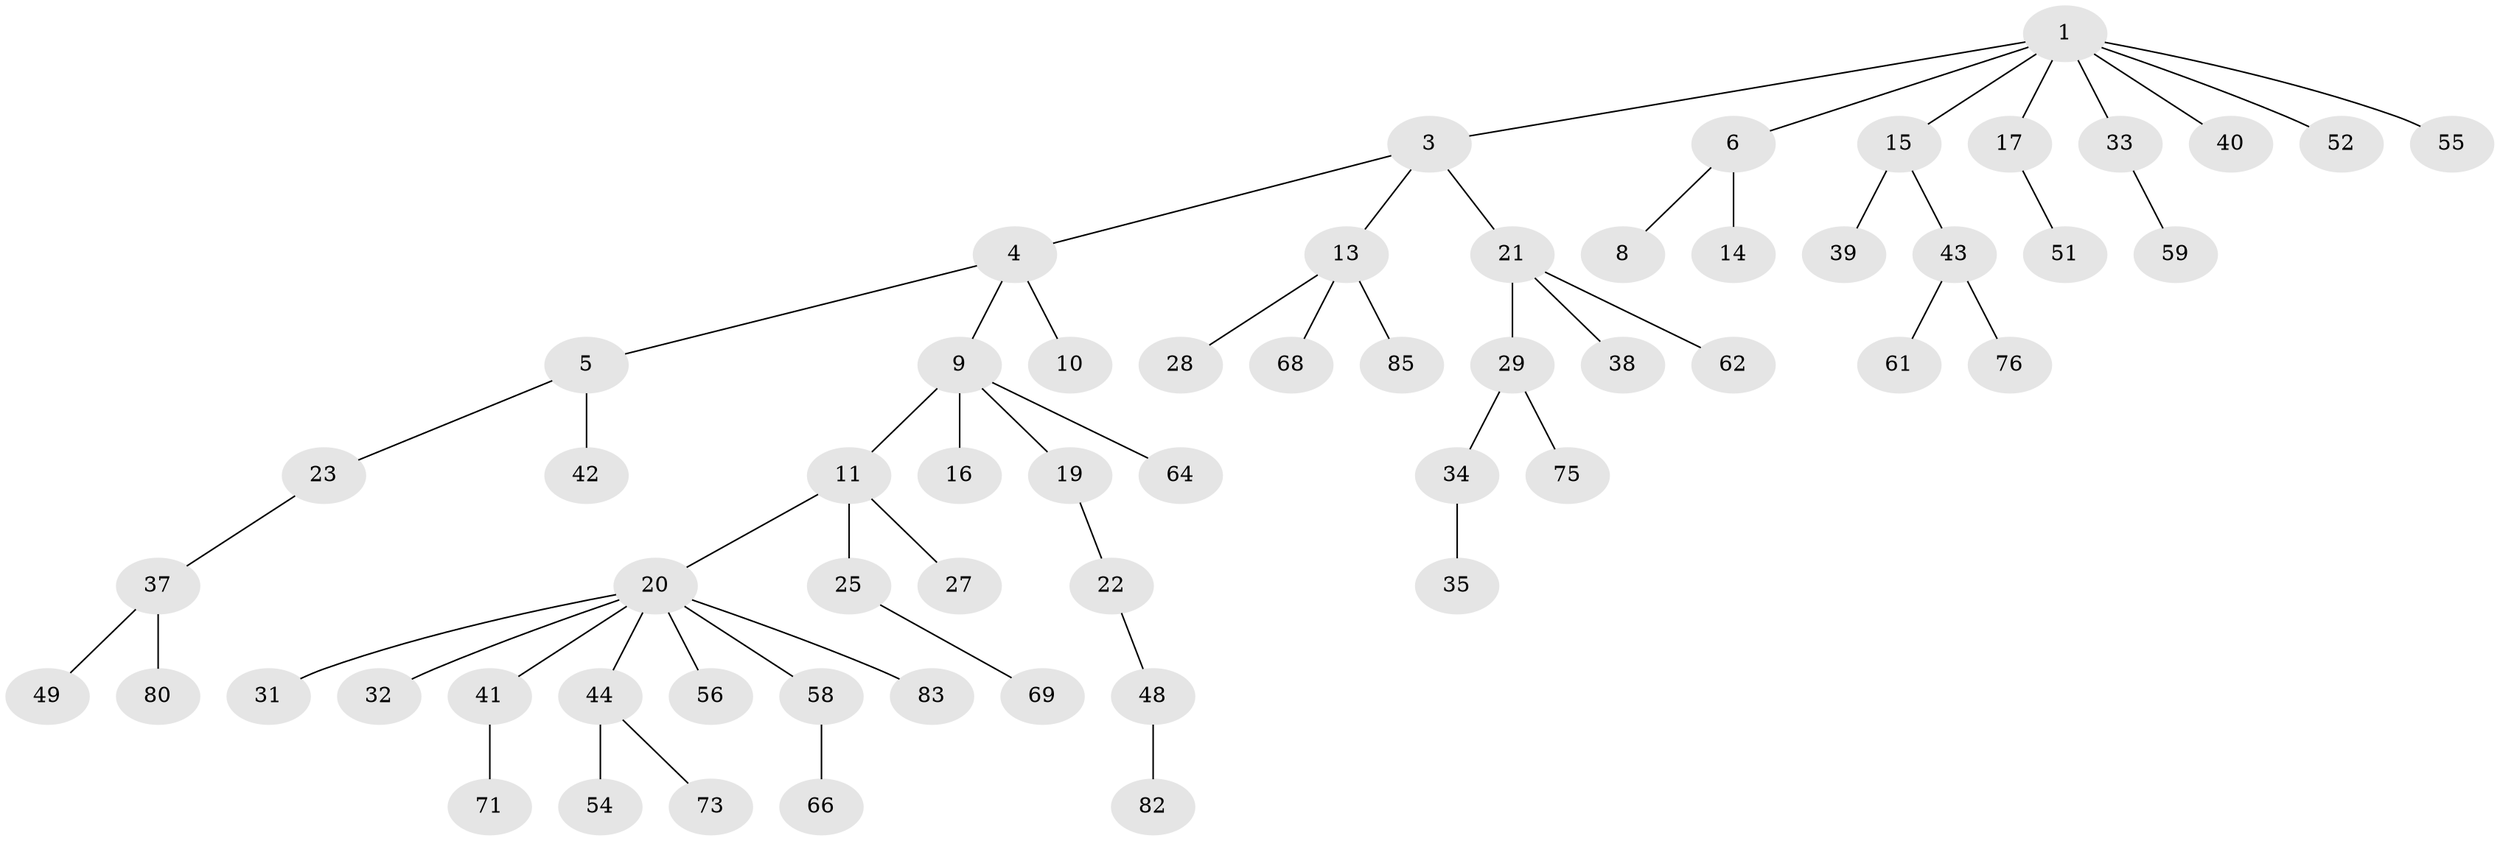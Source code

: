 // Generated by graph-tools (version 1.1) at 2025/52/02/27/25 19:52:10]
// undirected, 59 vertices, 58 edges
graph export_dot {
graph [start="1"]
  node [color=gray90,style=filled];
  1 [super="+2"];
  3 [super="+46"];
  4 [super="+47"];
  5 [super="+18"];
  6 [super="+7"];
  8;
  9 [super="+45"];
  10;
  11 [super="+12"];
  13 [super="+24"];
  14;
  15 [super="+30"];
  16;
  17 [super="+50"];
  19;
  20 [super="+26"];
  21 [super="+79"];
  22 [super="+77"];
  23;
  25 [super="+60"];
  27 [super="+65"];
  28;
  29 [super="+53"];
  31;
  32;
  33;
  34 [super="+78"];
  35 [super="+36"];
  37 [super="+63"];
  38;
  39;
  40;
  41 [super="+72"];
  42;
  43 [super="+84"];
  44 [super="+67"];
  48;
  49;
  51 [super="+57"];
  52 [super="+74"];
  54;
  55 [super="+81"];
  56;
  58;
  59 [super="+70"];
  61;
  62;
  64;
  66;
  68;
  69;
  71;
  73;
  75;
  76;
  80;
  82;
  83;
  85;
  1 -- 3;
  1 -- 55;
  1 -- 33;
  1 -- 17;
  1 -- 52;
  1 -- 6;
  1 -- 40;
  1 -- 15;
  3 -- 4;
  3 -- 13;
  3 -- 21;
  4 -- 5;
  4 -- 9;
  4 -- 10;
  5 -- 42;
  5 -- 23;
  6 -- 8;
  6 -- 14;
  9 -- 11;
  9 -- 16;
  9 -- 19;
  9 -- 64;
  11 -- 27;
  11 -- 25;
  11 -- 20;
  13 -- 85;
  13 -- 28;
  13 -- 68;
  15 -- 39;
  15 -- 43;
  17 -- 51;
  19 -- 22;
  20 -- 44;
  20 -- 56;
  20 -- 58;
  20 -- 32;
  20 -- 83;
  20 -- 41;
  20 -- 31;
  21 -- 29;
  21 -- 38;
  21 -- 62;
  22 -- 48;
  23 -- 37;
  25 -- 69;
  29 -- 34;
  29 -- 75;
  33 -- 59;
  34 -- 35;
  37 -- 49;
  37 -- 80;
  41 -- 71;
  43 -- 61;
  43 -- 76;
  44 -- 54;
  44 -- 73;
  48 -- 82;
  58 -- 66;
}
